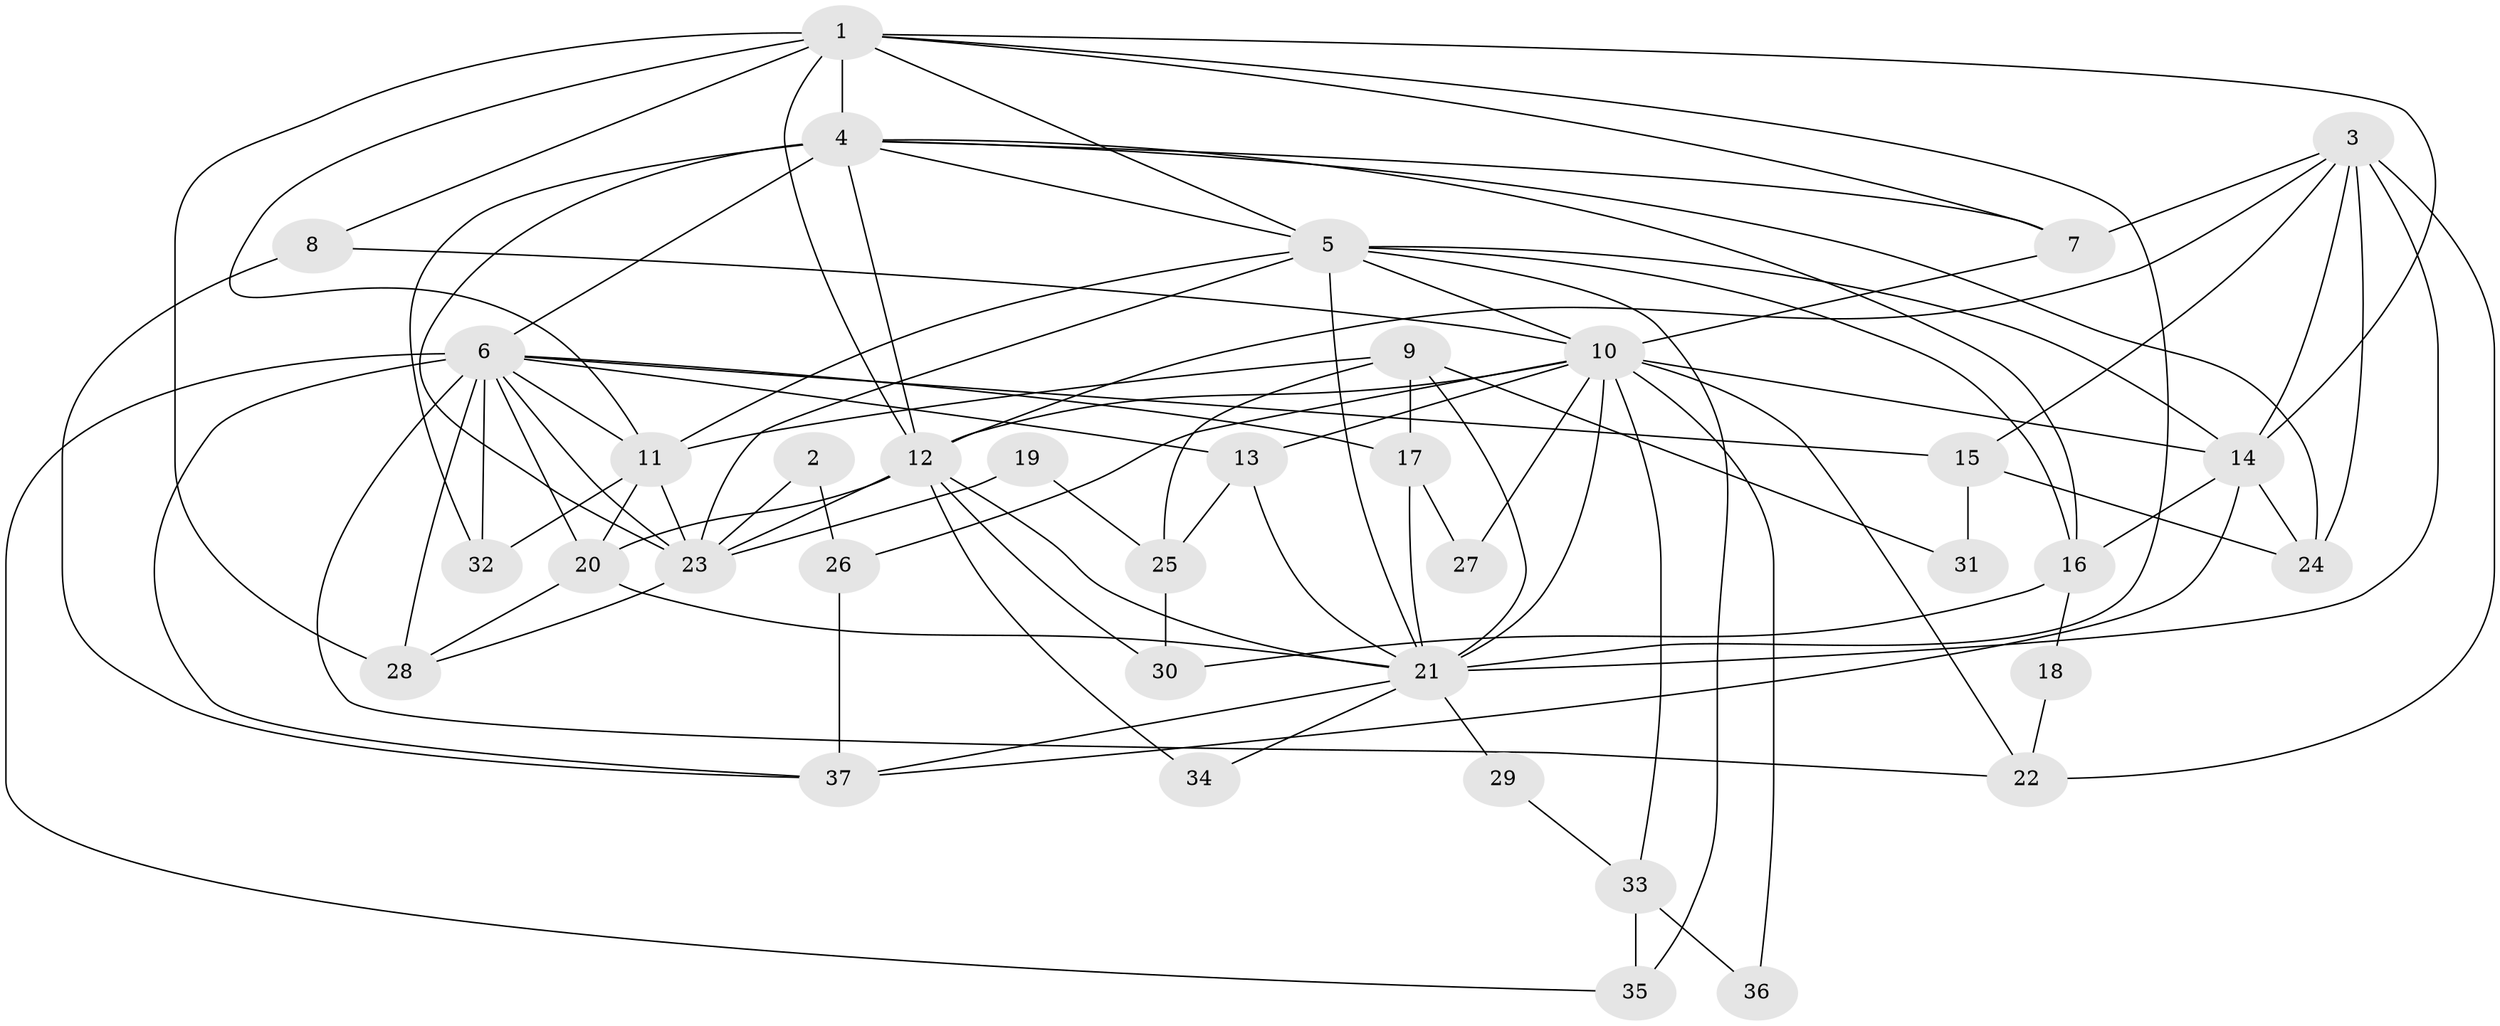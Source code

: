 // original degree distribution, {9: 0.0136986301369863, 2: 0.1506849315068493, 4: 0.3424657534246575, 5: 0.2054794520547945, 3: 0.1917808219178082, 6: 0.0821917808219178, 8: 0.0136986301369863}
// Generated by graph-tools (version 1.1) at 2025/50/03/04/25 22:50:55]
// undirected, 37 vertices, 94 edges
graph export_dot {
  node [color=gray90,style=filled];
  1;
  2;
  3;
  4;
  5;
  6;
  7;
  8;
  9;
  10;
  11;
  12;
  13;
  14;
  15;
  16;
  17;
  18;
  19;
  20;
  21;
  22;
  23;
  24;
  25;
  26;
  27;
  28;
  29;
  30;
  31;
  32;
  33;
  34;
  35;
  36;
  37;
  1 -- 4 [weight=1.0];
  1 -- 5 [weight=1.0];
  1 -- 7 [weight=1.0];
  1 -- 8 [weight=1.0];
  1 -- 11 [weight=1.0];
  1 -- 12 [weight=1.0];
  1 -- 14 [weight=1.0];
  1 -- 21 [weight=1.0];
  1 -- 28 [weight=1.0];
  2 -- 23 [weight=1.0];
  2 -- 26 [weight=1.0];
  3 -- 7 [weight=1.0];
  3 -- 12 [weight=1.0];
  3 -- 14 [weight=1.0];
  3 -- 15 [weight=1.0];
  3 -- 21 [weight=2.0];
  3 -- 22 [weight=1.0];
  3 -- 24 [weight=1.0];
  4 -- 5 [weight=1.0];
  4 -- 6 [weight=1.0];
  4 -- 7 [weight=1.0];
  4 -- 12 [weight=1.0];
  4 -- 16 [weight=1.0];
  4 -- 23 [weight=2.0];
  4 -- 24 [weight=1.0];
  4 -- 32 [weight=1.0];
  5 -- 10 [weight=2.0];
  5 -- 11 [weight=1.0];
  5 -- 14 [weight=1.0];
  5 -- 16 [weight=1.0];
  5 -- 21 [weight=2.0];
  5 -- 23 [weight=1.0];
  5 -- 35 [weight=1.0];
  6 -- 11 [weight=1.0];
  6 -- 13 [weight=1.0];
  6 -- 15 [weight=1.0];
  6 -- 17 [weight=1.0];
  6 -- 20 [weight=2.0];
  6 -- 22 [weight=1.0];
  6 -- 23 [weight=2.0];
  6 -- 28 [weight=2.0];
  6 -- 32 [weight=1.0];
  6 -- 35 [weight=1.0];
  6 -- 37 [weight=1.0];
  7 -- 10 [weight=1.0];
  8 -- 10 [weight=1.0];
  8 -- 37 [weight=1.0];
  9 -- 11 [weight=1.0];
  9 -- 17 [weight=1.0];
  9 -- 21 [weight=1.0];
  9 -- 25 [weight=1.0];
  9 -- 31 [weight=1.0];
  10 -- 12 [weight=1.0];
  10 -- 13 [weight=1.0];
  10 -- 14 [weight=2.0];
  10 -- 21 [weight=3.0];
  10 -- 22 [weight=1.0];
  10 -- 26 [weight=1.0];
  10 -- 27 [weight=1.0];
  10 -- 33 [weight=1.0];
  10 -- 36 [weight=1.0];
  11 -- 20 [weight=1.0];
  11 -- 23 [weight=1.0];
  11 -- 32 [weight=1.0];
  12 -- 20 [weight=1.0];
  12 -- 21 [weight=1.0];
  12 -- 23 [weight=1.0];
  12 -- 30 [weight=1.0];
  12 -- 34 [weight=1.0];
  13 -- 21 [weight=1.0];
  13 -- 25 [weight=1.0];
  14 -- 16 [weight=1.0];
  14 -- 24 [weight=1.0];
  14 -- 37 [weight=1.0];
  15 -- 24 [weight=1.0];
  15 -- 31 [weight=1.0];
  16 -- 18 [weight=1.0];
  16 -- 30 [weight=1.0];
  17 -- 21 [weight=1.0];
  17 -- 27 [weight=1.0];
  18 -- 22 [weight=1.0];
  19 -- 23 [weight=1.0];
  19 -- 25 [weight=1.0];
  20 -- 21 [weight=1.0];
  20 -- 28 [weight=1.0];
  21 -- 29 [weight=1.0];
  21 -- 34 [weight=1.0];
  21 -- 37 [weight=1.0];
  23 -- 28 [weight=1.0];
  25 -- 30 [weight=1.0];
  26 -- 37 [weight=1.0];
  29 -- 33 [weight=1.0];
  33 -- 35 [weight=1.0];
  33 -- 36 [weight=1.0];
}
